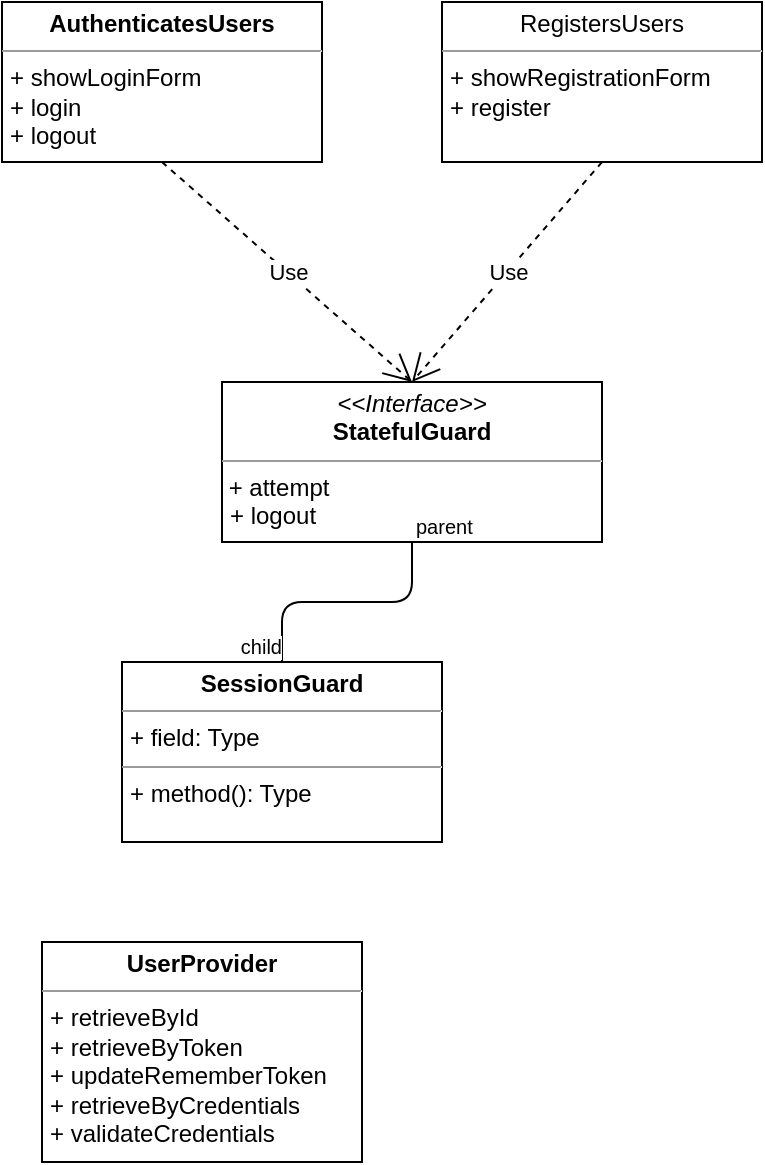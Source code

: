 <mxfile version="12.5.4" type="github">
  <diagram id="gZD3GhaqJtmUgJuXptB7" name="第 1 页">
    <mxGraphModel dx="1373" dy="773" grid="1" gridSize="10" guides="1" tooltips="1" connect="1" arrows="1" fold="1" page="1" pageScale="1" pageWidth="827" pageHeight="1169" math="0" shadow="0">
      <root>
        <mxCell id="0"/>
        <mxCell id="1" parent="0"/>
        <mxCell id="f1CG-zrmnWsXXwke2t2M-1" value="&lt;p style=&quot;margin: 0px ; margin-top: 4px ; text-align: center&quot;&gt;&lt;b&gt;AuthenticatesUsers&lt;/b&gt;&lt;/p&gt;&lt;hr size=&quot;1&quot;&gt;&lt;p style=&quot;margin: 0px ; margin-left: 4px&quot;&gt;+ showLoginForm&lt;/p&gt;&lt;p style=&quot;margin: 0px ; margin-left: 4px&quot;&gt;+&amp;nbsp;login&lt;/p&gt;&lt;p style=&quot;margin: 0px ; margin-left: 4px&quot;&gt;+&amp;nbsp;logout&lt;/p&gt;" style="verticalAlign=top;align=left;overflow=fill;fontSize=12;fontFamily=Helvetica;html=1;" vertex="1" parent="1">
          <mxGeometry x="100" y="100" width="160" height="80" as="geometry"/>
        </mxCell>
        <mxCell id="f1CG-zrmnWsXXwke2t2M-5" value="Use" style="endArrow=open;endSize=12;dashed=1;html=1;entryX=0.5;entryY=0;entryDx=0;entryDy=0;exitX=0.5;exitY=1;exitDx=0;exitDy=0;" edge="1" parent="1" source="f1CG-zrmnWsXXwke2t2M-1" target="f1CG-zrmnWsXXwke2t2M-8">
          <mxGeometry width="160" relative="1" as="geometry">
            <mxPoint x="180" y="260" as="sourcePoint"/>
            <mxPoint x="375" y="370" as="targetPoint"/>
          </mxGeometry>
        </mxCell>
        <mxCell id="f1CG-zrmnWsXXwke2t2M-6" value="&lt;p style=&quot;margin: 0px ; margin-top: 4px ; text-align: center&quot;&gt;RegistersUsers&lt;br&gt;&lt;/p&gt;&lt;hr size=&quot;1&quot;&gt;&lt;p style=&quot;margin: 0px ; margin-left: 4px&quot;&gt;+ showRegistrationForm&lt;/p&gt;&lt;p style=&quot;margin: 0px ; margin-left: 4px&quot;&gt;+&amp;nbsp;register&lt;/p&gt;" style="verticalAlign=top;align=left;overflow=fill;fontSize=12;fontFamily=Helvetica;html=1;" vertex="1" parent="1">
          <mxGeometry x="320" y="100" width="160" height="80" as="geometry"/>
        </mxCell>
        <mxCell id="f1CG-zrmnWsXXwke2t2M-7" value="Use" style="endArrow=open;endSize=12;dashed=1;html=1;exitX=0.5;exitY=1;exitDx=0;exitDy=0;entryX=0.5;entryY=0;entryDx=0;entryDy=0;" edge="1" parent="1" source="f1CG-zrmnWsXXwke2t2M-6" target="f1CG-zrmnWsXXwke2t2M-8">
          <mxGeometry width="160" relative="1" as="geometry">
            <mxPoint x="440" y="200" as="sourcePoint"/>
            <mxPoint x="377.907" y="370" as="targetPoint"/>
          </mxGeometry>
        </mxCell>
        <mxCell id="f1CG-zrmnWsXXwke2t2M-8" value="&lt;p style=&quot;margin: 0px ; margin-top: 4px ; text-align: center&quot;&gt;&lt;i&gt;&amp;lt;&amp;lt;Interface&amp;gt;&amp;gt;&lt;/i&gt;&lt;br&gt;&lt;b&gt;StatefulGuard&lt;/b&gt;&lt;br&gt;&lt;/p&gt;&lt;hr size=&quot;1&quot;&gt;&lt;p style=&quot;margin: 0px ; margin-left: 4px&quot;&gt;&lt;/p&gt;&amp;nbsp;+ attempt&lt;p style=&quot;margin: 0px ; margin-left: 4px&quot;&gt;+ logout&lt;/p&gt;" style="verticalAlign=top;align=left;overflow=fill;fontSize=12;fontFamily=Helvetica;html=1;" vertex="1" parent="1">
          <mxGeometry x="210" y="290" width="190" height="80" as="geometry"/>
        </mxCell>
        <mxCell id="f1CG-zrmnWsXXwke2t2M-9" value="&lt;p style=&quot;margin: 0px ; margin-top: 4px ; text-align: center&quot;&gt;&lt;b&gt;SessionGuard&lt;/b&gt;&lt;/p&gt;&lt;hr size=&quot;1&quot;&gt;&lt;p style=&quot;margin: 0px ; margin-left: 4px&quot;&gt;+ field: Type&lt;/p&gt;&lt;hr size=&quot;1&quot;&gt;&lt;p style=&quot;margin: 0px ; margin-left: 4px&quot;&gt;+ method(): Type&lt;/p&gt;" style="verticalAlign=top;align=left;overflow=fill;fontSize=12;fontFamily=Helvetica;html=1;" vertex="1" parent="1">
          <mxGeometry x="160" y="430" width="160" height="90" as="geometry"/>
        </mxCell>
        <mxCell id="f1CG-zrmnWsXXwke2t2M-10" value="" style="endArrow=none;html=1;edgeStyle=orthogonalEdgeStyle;exitX=0.5;exitY=1;exitDx=0;exitDy=0;" edge="1" parent="1" source="f1CG-zrmnWsXXwke2t2M-8" target="f1CG-zrmnWsXXwke2t2M-9">
          <mxGeometry relative="1" as="geometry">
            <mxPoint x="30" y="460" as="sourcePoint"/>
            <mxPoint x="190" y="460" as="targetPoint"/>
          </mxGeometry>
        </mxCell>
        <mxCell id="f1CG-zrmnWsXXwke2t2M-11" value="parent" style="resizable=0;html=1;align=left;verticalAlign=bottom;labelBackgroundColor=#ffffff;fontSize=10;" connectable="0" vertex="1" parent="f1CG-zrmnWsXXwke2t2M-10">
          <mxGeometry x="-1" relative="1" as="geometry"/>
        </mxCell>
        <mxCell id="f1CG-zrmnWsXXwke2t2M-12" value="child" style="resizable=0;html=1;align=right;verticalAlign=bottom;labelBackgroundColor=#ffffff;fontSize=10;" connectable="0" vertex="1" parent="f1CG-zrmnWsXXwke2t2M-10">
          <mxGeometry x="1" relative="1" as="geometry"/>
        </mxCell>
        <mxCell id="f1CG-zrmnWsXXwke2t2M-20" value="&lt;p style=&quot;margin: 0px ; margin-top: 4px ; text-align: center&quot;&gt;&lt;b&gt;UserProvider&lt;/b&gt;&lt;/p&gt;&lt;hr size=&quot;1&quot;&gt;&lt;p style=&quot;margin: 0px ; margin-left: 4px&quot;&gt;+ retrieveById&lt;/p&gt;&lt;p style=&quot;margin: 0px ; margin-left: 4px&quot;&gt;+&amp;nbsp;retrieveByToken&lt;/p&gt;&lt;p style=&quot;margin: 0px ; margin-left: 4px&quot;&gt;+&amp;nbsp;updateRememberToken&lt;/p&gt;&lt;p style=&quot;margin: 0px ; margin-left: 4px&quot;&gt;+&amp;nbsp;retrieveByCredentials&lt;/p&gt;&lt;p style=&quot;margin: 0px ; margin-left: 4px&quot;&gt;+&amp;nbsp;validateCredentials&lt;/p&gt;" style="verticalAlign=top;align=left;overflow=fill;fontSize=12;fontFamily=Helvetica;html=1;" vertex="1" parent="1">
          <mxGeometry x="120" y="570" width="160" height="110" as="geometry"/>
        </mxCell>
      </root>
    </mxGraphModel>
  </diagram>
</mxfile>
